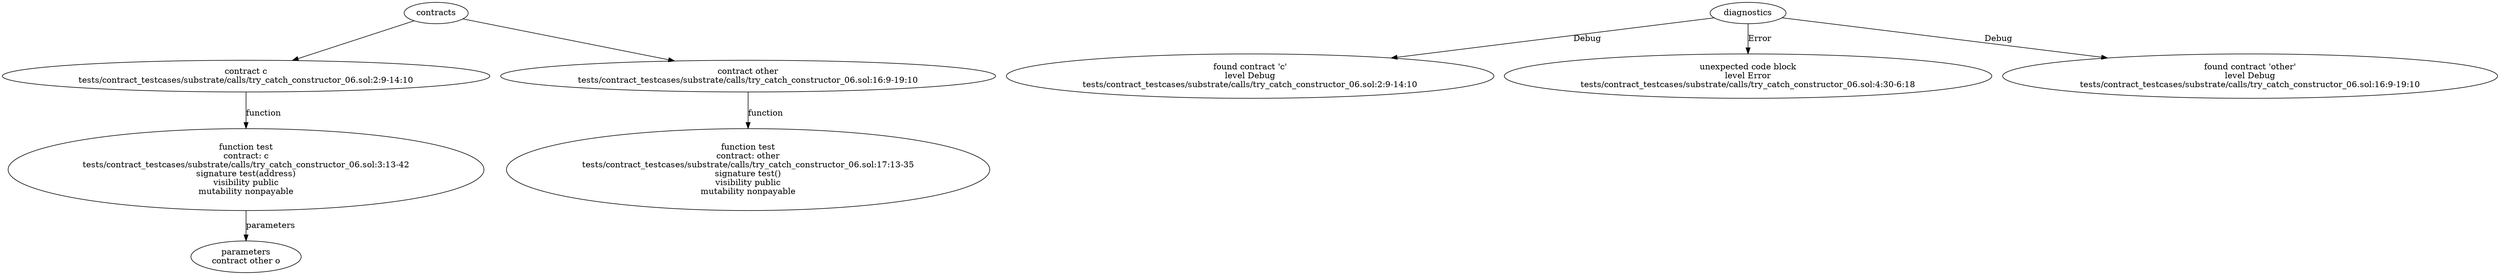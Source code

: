 strict digraph "tests/contract_testcases/substrate/calls/try_catch_constructor_06.sol" {
	contract [label="contract c\ntests/contract_testcases/substrate/calls/try_catch_constructor_06.sol:2:9-14:10"]
	test [label="function test\ncontract: c\ntests/contract_testcases/substrate/calls/try_catch_constructor_06.sol:3:13-42\nsignature test(address)\nvisibility public\nmutability nonpayable"]
	parameters [label="parameters\ncontract other o"]
	contract_4 [label="contract other\ntests/contract_testcases/substrate/calls/try_catch_constructor_06.sol:16:9-19:10"]
	test_5 [label="function test\ncontract: other\ntests/contract_testcases/substrate/calls/try_catch_constructor_06.sol:17:13-35\nsignature test()\nvisibility public\nmutability nonpayable"]
	diagnostic [label="found contract 'c'\nlevel Debug\ntests/contract_testcases/substrate/calls/try_catch_constructor_06.sol:2:9-14:10"]
	diagnostic_8 [label="unexpected code block\nlevel Error\ntests/contract_testcases/substrate/calls/try_catch_constructor_06.sol:4:30-6:18"]
	diagnostic_9 [label="found contract 'other'\nlevel Debug\ntests/contract_testcases/substrate/calls/try_catch_constructor_06.sol:16:9-19:10"]
	contracts -> contract
	contract -> test [label="function"]
	test -> parameters [label="parameters"]
	contracts -> contract_4
	contract_4 -> test_5 [label="function"]
	diagnostics -> diagnostic [label="Debug"]
	diagnostics -> diagnostic_8 [label="Error"]
	diagnostics -> diagnostic_9 [label="Debug"]
}
